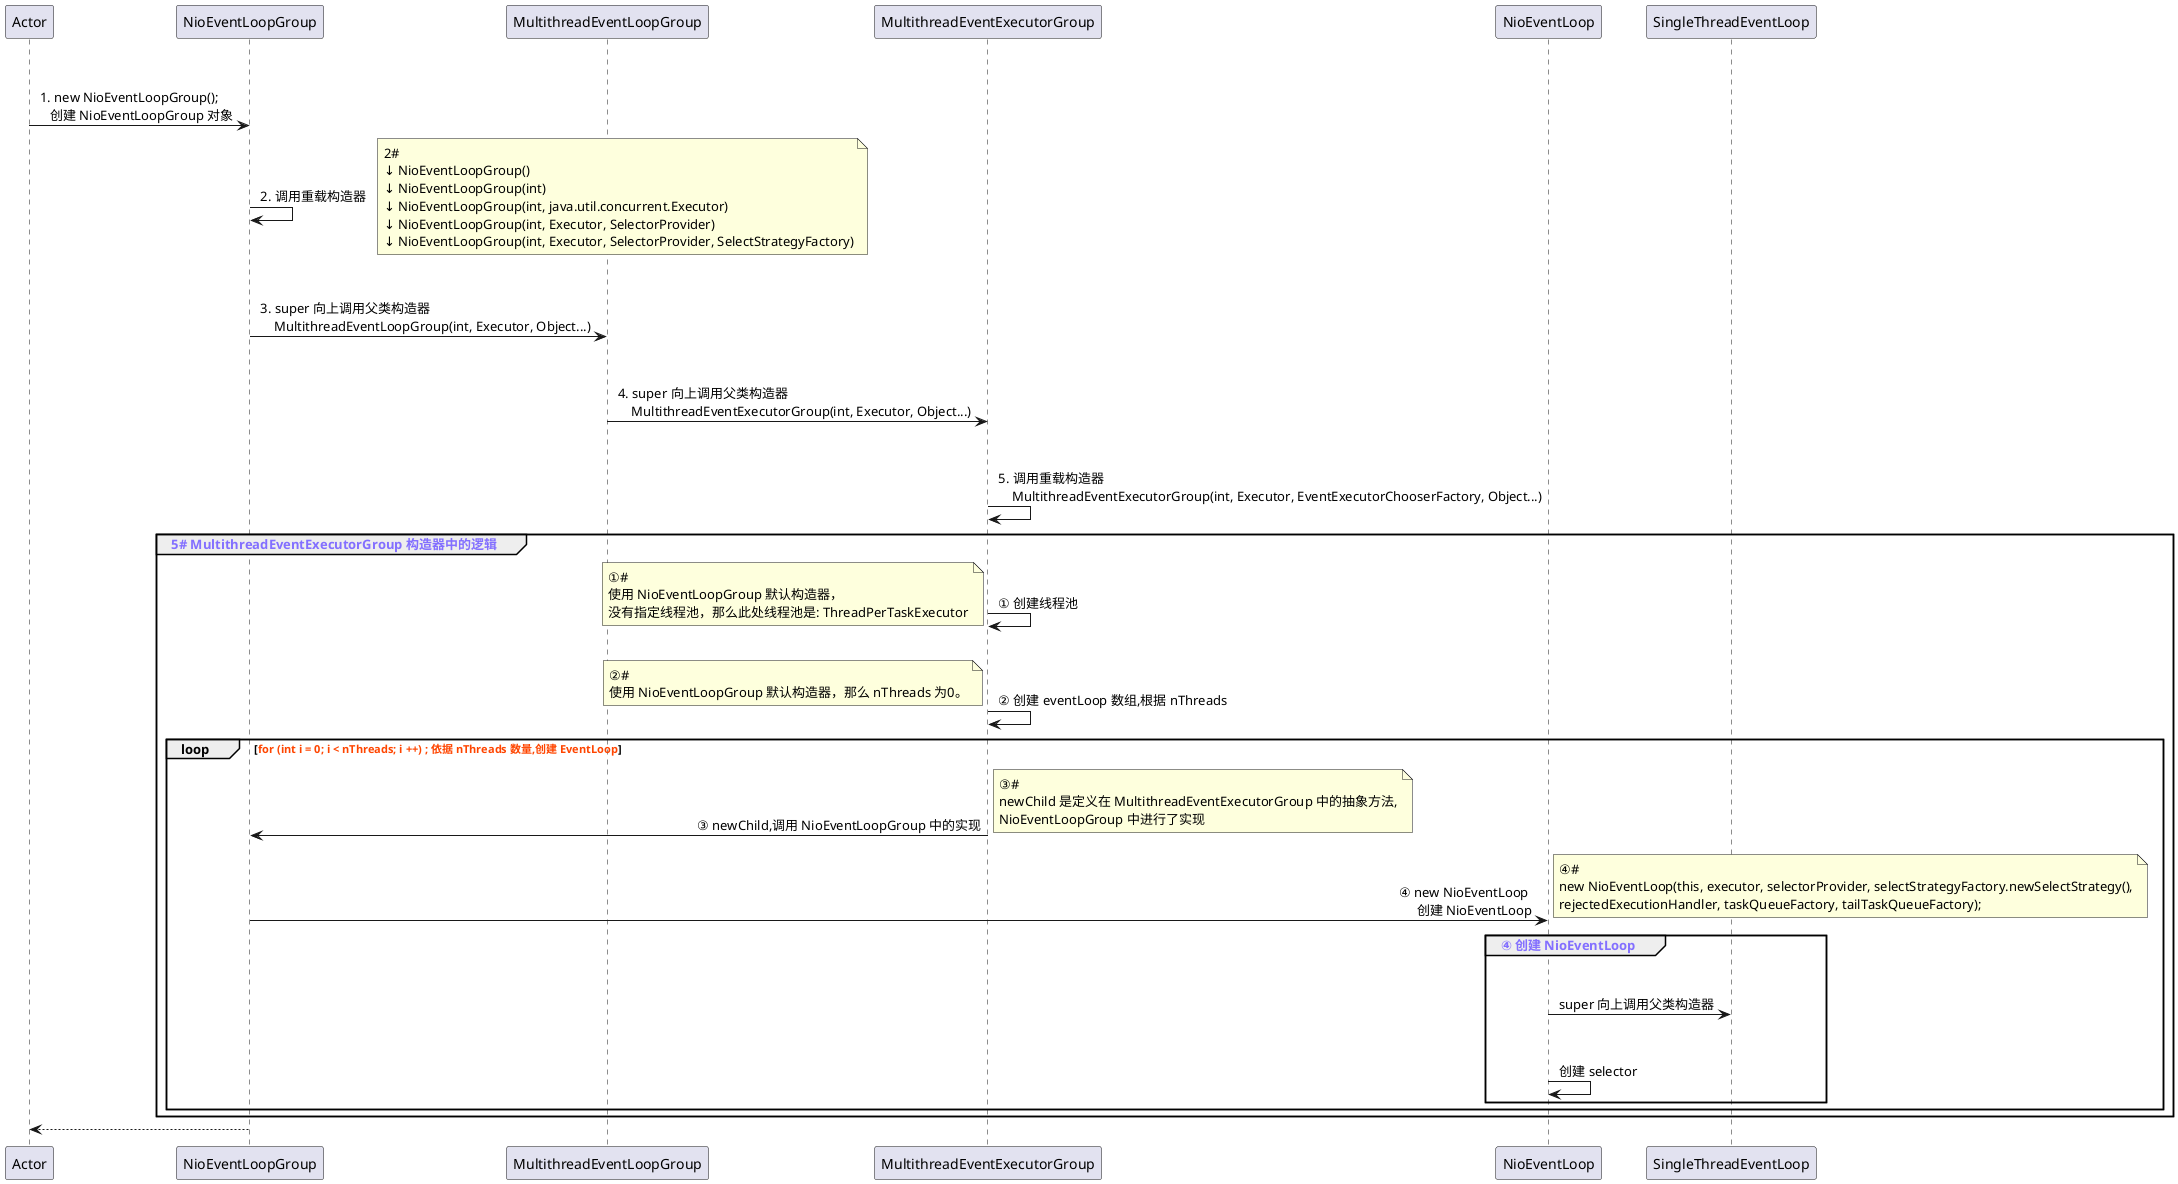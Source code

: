 @startuml participant

Actor -> NioEventLoopGroup: \n\n 1. new NioEventLoopGroup(); \n    创建 NioEventLoopGroup 对象

NioEventLoopGroup -> NioEventLoopGroup: \n 2. 调用重载构造器
note right
2#
↓ NioEventLoopGroup()
↓ NioEventLoopGroup(int)
↓ NioEventLoopGroup(int, java.util.concurrent.Executor)
↓ NioEventLoopGroup(int, Executor, SelectorProvider)
↓ NioEventLoopGroup(int, Executor, SelectorProvider, SelectStrategyFactory)
end note

NioEventLoopGroup -> MultithreadEventLoopGroup: \n\n 3. super 向上调用父类构造器 \n     MultithreadEventLoopGroup(int, Executor, Object...)

MultithreadEventLoopGroup -> MultithreadEventExecutorGroup: \n\n 4. super 向上调用父类构造器 \n     MultithreadEventExecutorGroup(int, Executor, Object...)

MultithreadEventExecutorGroup -> MultithreadEventExecutorGroup: \n\n 5. 调用重载构造器 \n     MultithreadEventExecutorGroup(int, Executor, EventExecutorChooserFactory, Object...)

group <color:#836FFF>5# MultithreadEventExecutorGroup 构造器中的逻辑</color>

    MultithreadEventExecutorGroup -> MultithreadEventExecutorGroup: \n\n ① 创建线程池
    note left
    ①#
    使用 NioEventLoopGroup 默认构造器，
    没有指定线程池，那么此处线程池是: ThreadPerTaskExecutor
    end note

    MultithreadEventExecutorGroup -> MultithreadEventExecutorGroup: \n\n\n ② 创建 eventLoop 数组,根据 nThreads
    note left
    ②#
    使用 NioEventLoopGroup 默认构造器，那么 nThreads 为0。
    end note

    loop <color:#FF4500>for (int i = 0; i < nThreads; i ++) ; 依据 nThreads 数量,创建 EventLoop</color>

'    skinparam sequenceMessageAlign center
    MultithreadEventExecutorGroup -> NioEventLoopGroup: \n\n\n ③ newChild,调用 NioEventLoopGroup 中的实现
    note right
    ③#
    newChild 是定义在 MultithreadEventExecutorGroup 中的抽象方法,
    NioEventLoopGroup 中进行了实现
    end note

    skinparam sequenceMessageAlign right
    NioEventLoopGroup -> NioEventLoop: \n\n ④ new NioEventLoop \n     创建 NioEventLoop
        note right
        ④#
        new NioEventLoop(this, executor, selectorProvider, selectStrategyFactory.newSelectStrategy(),
        rejectedExecutionHandler, taskQueueFactory, tailTaskQueueFactory);
        end note
        group <color:#836FFF>④ 创建 NioEventLoop</color>

        NioEventLoop -> SingleThreadEventLoop: \n\n super 向上调用父类构造器
        NioEventLoop -> NioEventLoop: \n\n 创建 selector


        end

    end

'③④⑤⑥⑦⑧

end

Actor <-- NioEventLoopGroup
@enduml
